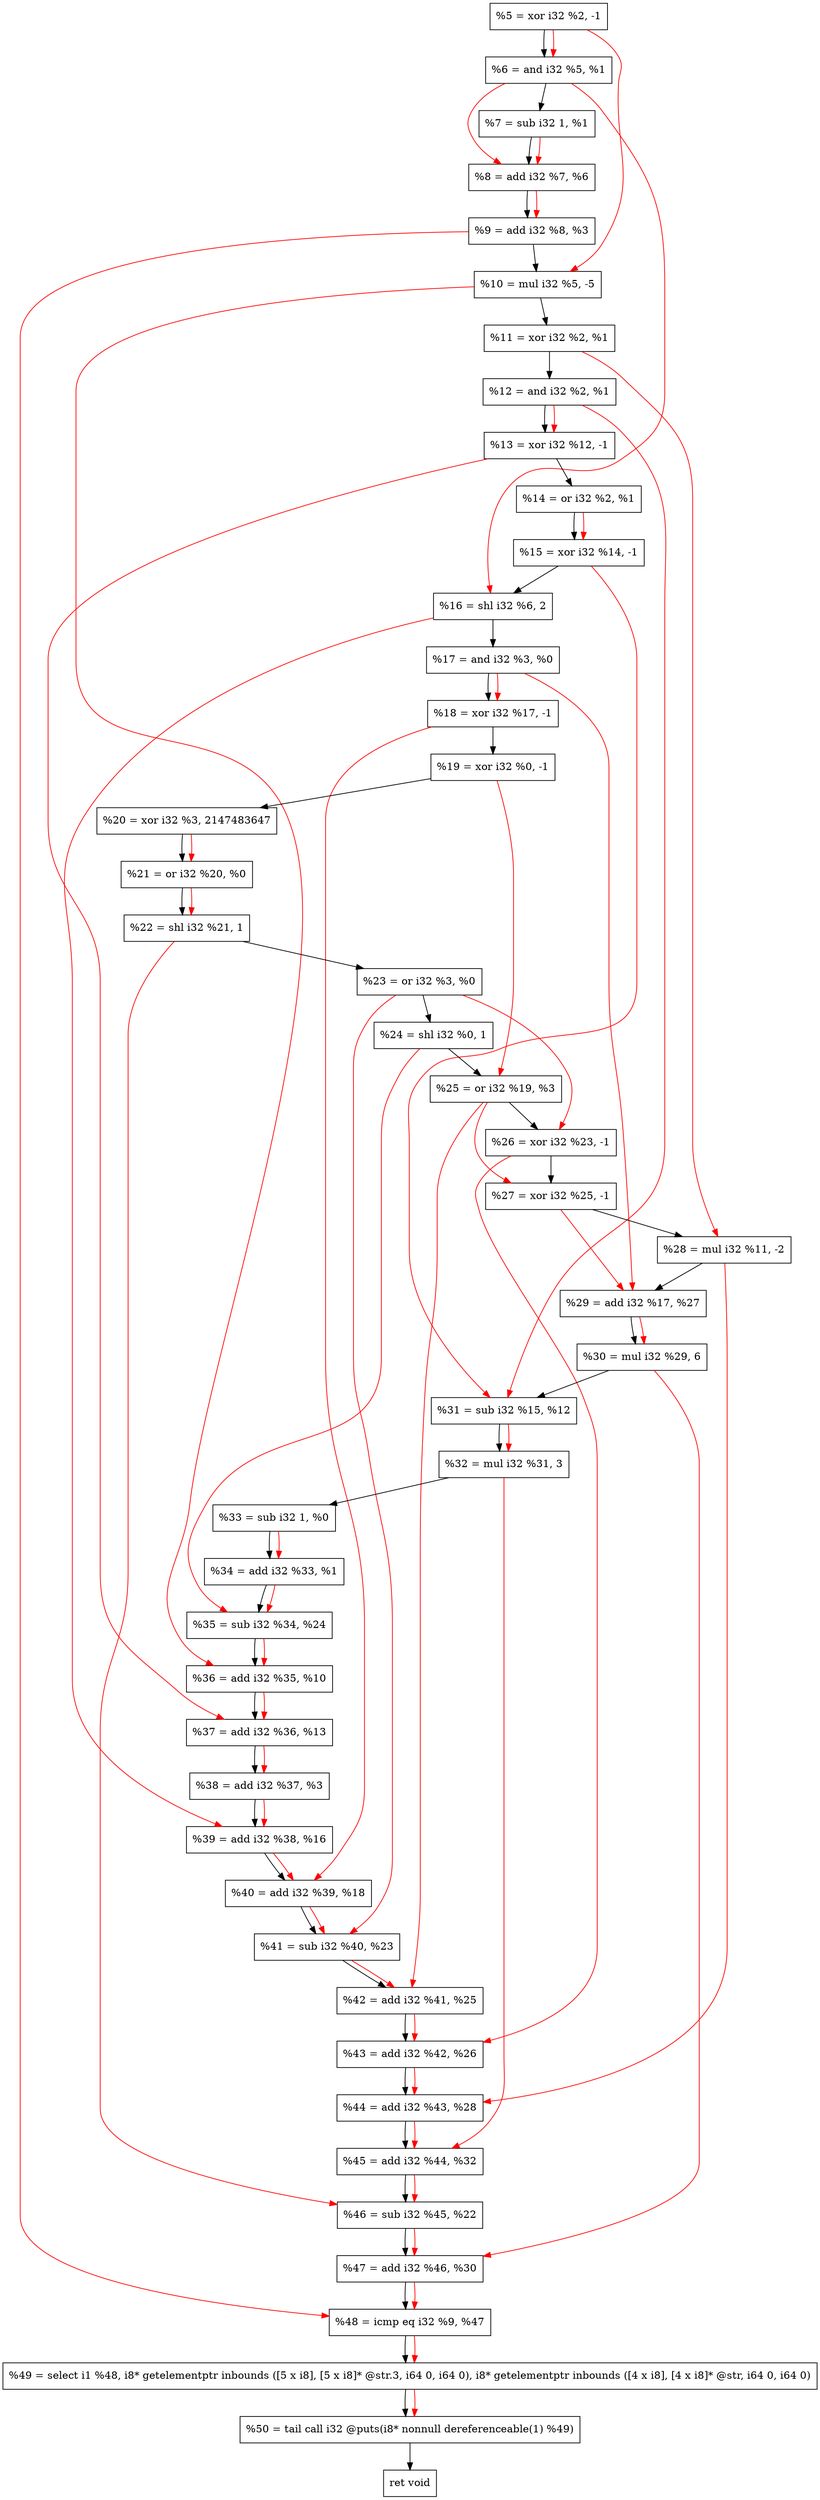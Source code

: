 digraph "DFG for'crackme' function" {
	Node0x217b1f0[shape=record, label="  %5 = xor i32 %2, -1"];
	Node0x217b260[shape=record, label="  %6 = and i32 %5, %1"];
	Node0x217b300[shape=record, label="  %7 = sub i32 1, %1"];
	Node0x217b370[shape=record, label="  %8 = add i32 %7, %6"];
	Node0x217b3e0[shape=record, label="  %9 = add i32 %8, %3"];
	Node0x217b480[shape=record, label="  %10 = mul i32 %5, -5"];
	Node0x217b4f0[shape=record, label="  %11 = xor i32 %2, %1"];
	Node0x217b560[shape=record, label="  %12 = and i32 %2, %1"];
	Node0x217b5d0[shape=record, label="  %13 = xor i32 %12, -1"];
	Node0x217b640[shape=record, label="  %14 = or i32 %2, %1"];
	Node0x217b6b0[shape=record, label="  %15 = xor i32 %14, -1"];
	Node0x217b750[shape=record, label="  %16 = shl i32 %6, 2"];
	Node0x217b7c0[shape=record, label="  %17 = and i32 %3, %0"];
	Node0x217b830[shape=record, label="  %18 = xor i32 %17, -1"];
	Node0x217b8a0[shape=record, label="  %19 = xor i32 %0, -1"];
	Node0x217b940[shape=record, label="  %20 = xor i32 %3, 2147483647"];
	Node0x217b9b0[shape=record, label="  %21 = or i32 %20, %0"];
	Node0x217ba20[shape=record, label="  %22 = shl i32 %21, 1"];
	Node0x217ba90[shape=record, label="  %23 = or i32 %3, %0"];
	Node0x217bb00[shape=record, label="  %24 = shl i32 %0, 1"];
	Node0x217bb70[shape=record, label="  %25 = or i32 %19, %3"];
	Node0x217bbe0[shape=record, label="  %26 = xor i32 %23, -1"];
	Node0x217bc50[shape=record, label="  %27 = xor i32 %25, -1"];
	Node0x217bcf0[shape=record, label="  %28 = mul i32 %11, -2"];
	Node0x217bd60[shape=record, label="  %29 = add i32 %17, %27"];
	Node0x217be00[shape=record, label="  %30 = mul i32 %29, 6"];
	Node0x217be70[shape=record, label="  %31 = sub i32 %15, %12"];
	Node0x217bf10[shape=record, label="  %32 = mul i32 %31, 3"];
	Node0x217c190[shape=record, label="  %33 = sub i32 1, %0"];
	Node0x217c200[shape=record, label="  %34 = add i32 %33, %1"];
	Node0x217c270[shape=record, label="  %35 = sub i32 %34, %24"];
	Node0x217c2e0[shape=record, label="  %36 = add i32 %35, %10"];
	Node0x217c350[shape=record, label="  %37 = add i32 %36, %13"];
	Node0x217c3c0[shape=record, label="  %38 = add i32 %37, %3"];
	Node0x217c430[shape=record, label="  %39 = add i32 %38, %16"];
	Node0x217c4a0[shape=record, label="  %40 = add i32 %39, %18"];
	Node0x217c510[shape=record, label="  %41 = sub i32 %40, %23"];
	Node0x217c580[shape=record, label="  %42 = add i32 %41, %25"];
	Node0x217c5f0[shape=record, label="  %43 = add i32 %42, %26"];
	Node0x217c660[shape=record, label="  %44 = add i32 %43, %28"];
	Node0x217c6d0[shape=record, label="  %45 = add i32 %44, %32"];
	Node0x217c740[shape=record, label="  %46 = sub i32 %45, %22"];
	Node0x217c7b0[shape=record, label="  %47 = add i32 %46, %30"];
	Node0x217c820[shape=record, label="  %48 = icmp eq i32 %9, %47"];
	Node0x211b268[shape=record, label="  %49 = select i1 %48, i8* getelementptr inbounds ([5 x i8], [5 x i8]* @str.3, i64 0, i64 0), i8* getelementptr inbounds ([4 x i8], [4 x i8]* @str, i64 0, i64 0)"];
	Node0x217ccc0[shape=record, label="  %50 = tail call i32 @puts(i8* nonnull dereferenceable(1) %49)"];
	Node0x217cd10[shape=record, label="  ret void"];
	Node0x217b1f0 -> Node0x217b260;
	Node0x217b260 -> Node0x217b300;
	Node0x217b300 -> Node0x217b370;
	Node0x217b370 -> Node0x217b3e0;
	Node0x217b3e0 -> Node0x217b480;
	Node0x217b480 -> Node0x217b4f0;
	Node0x217b4f0 -> Node0x217b560;
	Node0x217b560 -> Node0x217b5d0;
	Node0x217b5d0 -> Node0x217b640;
	Node0x217b640 -> Node0x217b6b0;
	Node0x217b6b0 -> Node0x217b750;
	Node0x217b750 -> Node0x217b7c0;
	Node0x217b7c0 -> Node0x217b830;
	Node0x217b830 -> Node0x217b8a0;
	Node0x217b8a0 -> Node0x217b940;
	Node0x217b940 -> Node0x217b9b0;
	Node0x217b9b0 -> Node0x217ba20;
	Node0x217ba20 -> Node0x217ba90;
	Node0x217ba90 -> Node0x217bb00;
	Node0x217bb00 -> Node0x217bb70;
	Node0x217bb70 -> Node0x217bbe0;
	Node0x217bbe0 -> Node0x217bc50;
	Node0x217bc50 -> Node0x217bcf0;
	Node0x217bcf0 -> Node0x217bd60;
	Node0x217bd60 -> Node0x217be00;
	Node0x217be00 -> Node0x217be70;
	Node0x217be70 -> Node0x217bf10;
	Node0x217bf10 -> Node0x217c190;
	Node0x217c190 -> Node0x217c200;
	Node0x217c200 -> Node0x217c270;
	Node0x217c270 -> Node0x217c2e0;
	Node0x217c2e0 -> Node0x217c350;
	Node0x217c350 -> Node0x217c3c0;
	Node0x217c3c0 -> Node0x217c430;
	Node0x217c430 -> Node0x217c4a0;
	Node0x217c4a0 -> Node0x217c510;
	Node0x217c510 -> Node0x217c580;
	Node0x217c580 -> Node0x217c5f0;
	Node0x217c5f0 -> Node0x217c660;
	Node0x217c660 -> Node0x217c6d0;
	Node0x217c6d0 -> Node0x217c740;
	Node0x217c740 -> Node0x217c7b0;
	Node0x217c7b0 -> Node0x217c820;
	Node0x217c820 -> Node0x211b268;
	Node0x211b268 -> Node0x217ccc0;
	Node0x217ccc0 -> Node0x217cd10;
edge [color=red]
	Node0x217b1f0 -> Node0x217b260;
	Node0x217b300 -> Node0x217b370;
	Node0x217b260 -> Node0x217b370;
	Node0x217b370 -> Node0x217b3e0;
	Node0x217b1f0 -> Node0x217b480;
	Node0x217b560 -> Node0x217b5d0;
	Node0x217b640 -> Node0x217b6b0;
	Node0x217b260 -> Node0x217b750;
	Node0x217b7c0 -> Node0x217b830;
	Node0x217b940 -> Node0x217b9b0;
	Node0x217b9b0 -> Node0x217ba20;
	Node0x217b8a0 -> Node0x217bb70;
	Node0x217ba90 -> Node0x217bbe0;
	Node0x217bb70 -> Node0x217bc50;
	Node0x217b4f0 -> Node0x217bcf0;
	Node0x217b7c0 -> Node0x217bd60;
	Node0x217bc50 -> Node0x217bd60;
	Node0x217bd60 -> Node0x217be00;
	Node0x217b6b0 -> Node0x217be70;
	Node0x217b560 -> Node0x217be70;
	Node0x217be70 -> Node0x217bf10;
	Node0x217c190 -> Node0x217c200;
	Node0x217c200 -> Node0x217c270;
	Node0x217bb00 -> Node0x217c270;
	Node0x217c270 -> Node0x217c2e0;
	Node0x217b480 -> Node0x217c2e0;
	Node0x217c2e0 -> Node0x217c350;
	Node0x217b5d0 -> Node0x217c350;
	Node0x217c350 -> Node0x217c3c0;
	Node0x217c3c0 -> Node0x217c430;
	Node0x217b750 -> Node0x217c430;
	Node0x217c430 -> Node0x217c4a0;
	Node0x217b830 -> Node0x217c4a0;
	Node0x217c4a0 -> Node0x217c510;
	Node0x217ba90 -> Node0x217c510;
	Node0x217c510 -> Node0x217c580;
	Node0x217bb70 -> Node0x217c580;
	Node0x217c580 -> Node0x217c5f0;
	Node0x217bbe0 -> Node0x217c5f0;
	Node0x217c5f0 -> Node0x217c660;
	Node0x217bcf0 -> Node0x217c660;
	Node0x217c660 -> Node0x217c6d0;
	Node0x217bf10 -> Node0x217c6d0;
	Node0x217c6d0 -> Node0x217c740;
	Node0x217ba20 -> Node0x217c740;
	Node0x217c740 -> Node0x217c7b0;
	Node0x217be00 -> Node0x217c7b0;
	Node0x217b3e0 -> Node0x217c820;
	Node0x217c7b0 -> Node0x217c820;
	Node0x217c820 -> Node0x211b268;
	Node0x211b268 -> Node0x217ccc0;
}
